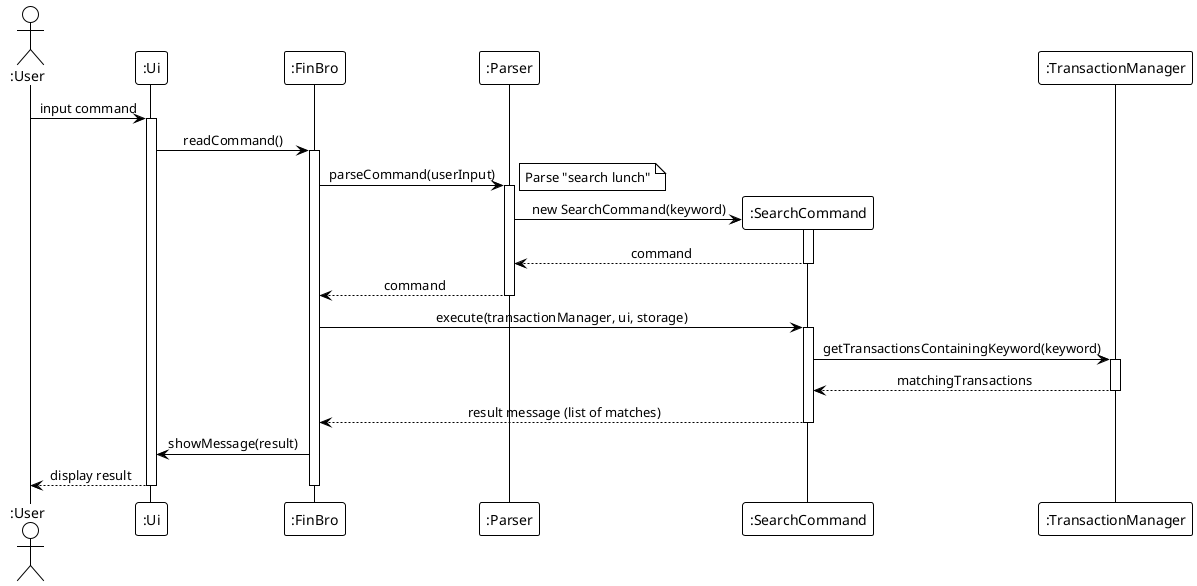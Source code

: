 @startuml
!theme plain
skinparam sequenceMessageAlign center
skinparam responseMessageBelowArrow true

actor ":User" as User
participant ":Ui" as UI
participant ":FinBro" as FinBro
participant ":Parser" as Parser
participant ":SearchCommand" as SearchCommand
participant ":TransactionManager" as TransactionMgr

User -> UI : input command
activate UI

UI -> FinBro : readCommand()
activate FinBro

FinBro -> Parser : parseCommand(userInput)
activate Parser
note right: Parse "search lunch"

Parser -> SearchCommand** : new SearchCommand(keyword)
activate SearchCommand
SearchCommand --> Parser : command
deactivate SearchCommand
Parser --> FinBro : command
deactivate Parser

FinBro -> SearchCommand : execute(transactionManager, ui, storage)
activate SearchCommand

SearchCommand -> TransactionMgr : getTransactionsContainingKeyword(keyword)
activate TransactionMgr
TransactionMgr --> SearchCommand : matchingTransactions
deactivate TransactionMgr

SearchCommand --> FinBro : result message (list of matches)
deactivate SearchCommand

FinBro -> UI : showMessage(result)
UI --> User : display result
deactivate UI
deactivate FinBro

@enduml